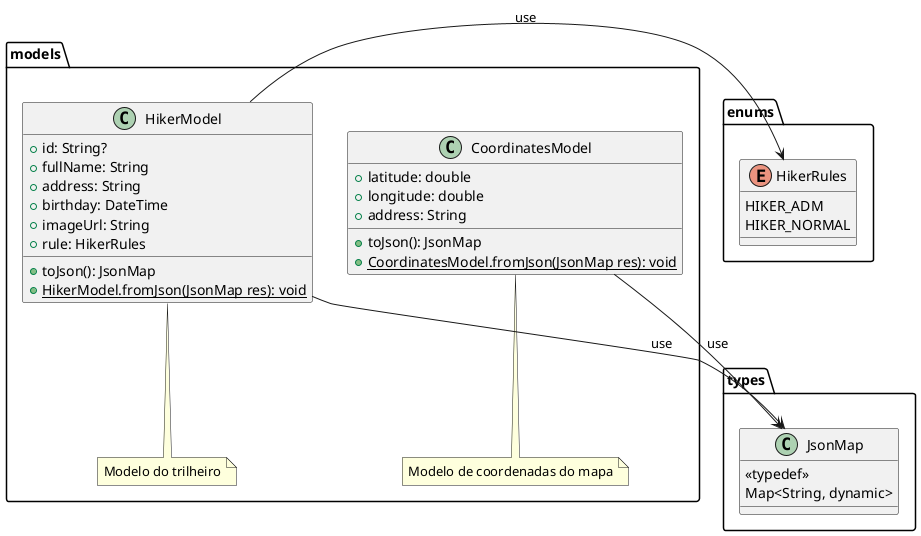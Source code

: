 @startuml pe_na_pedra_class_diagram_1
package types {
  class JsonMap {
    <<typedef>>
    Map<String, dynamic>
  }
}

package enums {
  enum HikerRules {
    HIKER_ADM
    HIKER_NORMAL
  }
}

package models {
  note "Modelo do trilheiro" as N1
  note "Modelo de coordenadas do mapa" as N2

  class HikerModel {
    + id: String?
    + fullName: String
    + address: String
    + birthday: DateTime
    + imageUrl: String
    + rule: HikerRules
    + toJson(): JsonMap
    + {static} HikerModel.fromJson(JsonMap res): void
  }

  class CoordinatesModel {
    + latitude: double
    + longitude: double
    + address: String
    + toJson(): JsonMap
    + {static} CoordinatesModel.fromJson(JsonMap res): void
  }

  HikerModel .. N1
  CoordinatesModel .. N2

  HikerModel --> JsonMap : use
  CoordinatesModel --> JsonMap : use

  HikerModel -> HikerRules : use
}
@enduml
